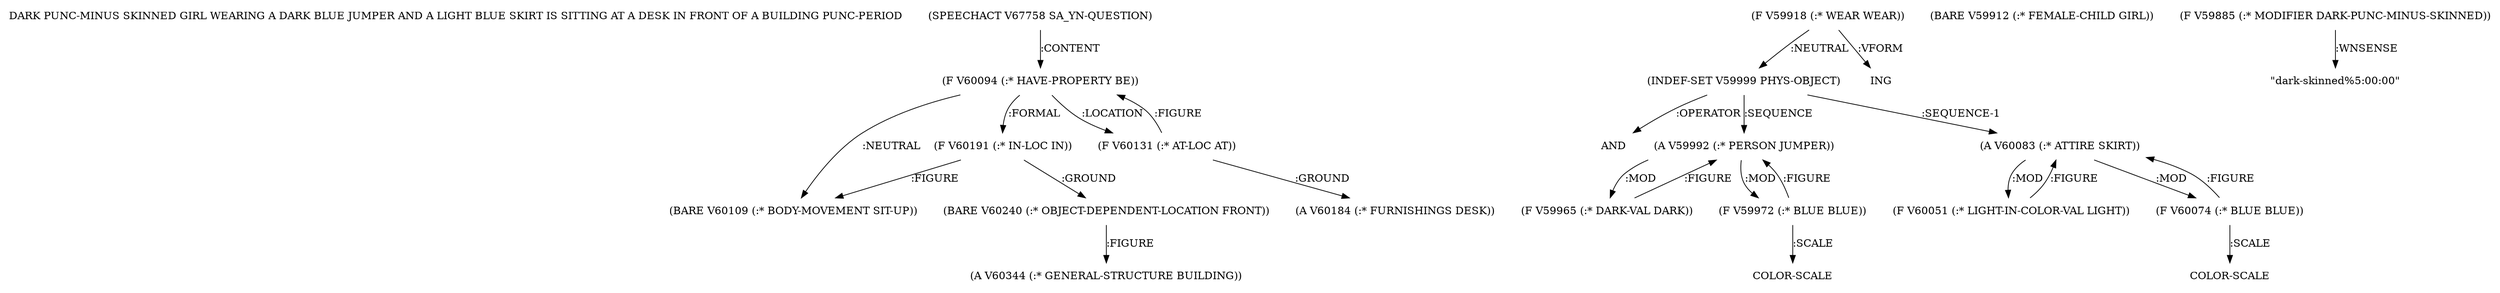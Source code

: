 digraph Terms {
  node [shape=none]
  "DARK PUNC-MINUS SKINNED GIRL WEARING A DARK BLUE JUMPER AND A LIGHT BLUE SKIRT IS SITTING AT A DESK IN FRONT OF A BUILDING PUNC-PERIOD"
  "V67758" [label="(SPEECHACT V67758 SA_YN-QUESTION)"]
  "V67758" -> "V60094" [label=":CONTENT"]
  "V60094" [label="(F V60094 (:* HAVE-PROPERTY BE))"]
  "V60094" -> "V60109" [label=":NEUTRAL"]
  "V60094" -> "V60191" [label=":FORMAL"]
  "V60094" -> "V60131" [label=":LOCATION"]
  "V60109" [label="(BARE V60109 (:* BODY-MOVEMENT SIT-UP))"]
  "V60131" [label="(F V60131 (:* AT-LOC AT))"]
  "V60131" -> "V60184" [label=":GROUND"]
  "V60131" -> "V60094" [label=":FIGURE"]
  "V60184" [label="(A V60184 (:* FURNISHINGS DESK))"]
  "V60191" [label="(F V60191 (:* IN-LOC IN))"]
  "V60191" -> "V60240" [label=":GROUND"]
  "V60191" -> "V60109" [label=":FIGURE"]
  "V60240" [label="(BARE V60240 (:* OBJECT-DEPENDENT-LOCATION FRONT))"]
  "V60240" -> "V60344" [label=":FIGURE"]
  "V60344" [label="(A V60344 (:* GENERAL-STRUCTURE BUILDING))"]
  "V59918" [label="(F V59918 (:* WEAR WEAR))"]
  "V59918" -> "V59999" [label=":NEUTRAL"]
  "V59918" -> "NT69991" [label=":VFORM"]
  "NT69991" [label="ING"]
  "V59999" [label="(INDEF-SET V59999 PHYS-OBJECT)"]
  "V59999" -> "NT69992" [label=":OPERATOR"]
  "NT69992" [label="AND"]
  "V59999" -> "V59992" [label=":SEQUENCE"]
  "V59999" -> "V60083" [label=":SEQUENCE-1"]
  "V59992" [label="(A V59992 (:* PERSON JUMPER))"]
  "V59992" -> "V59965" [label=":MOD"]
  "V59992" -> "V59972" [label=":MOD"]
  "V59965" [label="(F V59965 (:* DARK-VAL DARK))"]
  "V59965" -> "V59992" [label=":FIGURE"]
  "V59972" [label="(F V59972 (:* BLUE BLUE))"]
  "V59972" -> "V59992" [label=":FIGURE"]
  "V59972" -> "NT69993" [label=":SCALE"]
  "NT69993" [label="COLOR-SCALE"]
  "V60083" [label="(A V60083 (:* ATTIRE SKIRT))"]
  "V60083" -> "V60051" [label=":MOD"]
  "V60083" -> "V60074" [label=":MOD"]
  "V60051" [label="(F V60051 (:* LIGHT-IN-COLOR-VAL LIGHT))"]
  "V60051" -> "V60083" [label=":FIGURE"]
  "V60074" [label="(F V60074 (:* BLUE BLUE))"]
  "V60074" -> "V60083" [label=":FIGURE"]
  "V60074" -> "NT69994" [label=":SCALE"]
  "NT69994" [label="COLOR-SCALE"]
  "V59912" [label="(BARE V59912 (:* FEMALE-CHILD GIRL))"]
  "V59885" [label="(F V59885 (:* MODIFIER DARK-PUNC-MINUS-SKINNED))"]
  "V59885" -> "NT69995" [label=":WNSENSE"]
  "NT69995" [label="\"dark-skinned%5:00:00\""]
}
